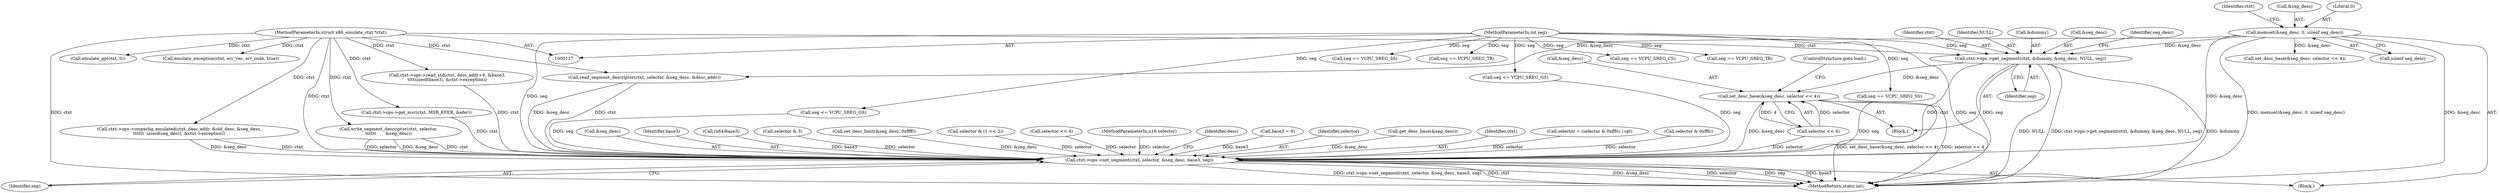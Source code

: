 digraph "0_linux_33ab91103b3415e12457e3104f0e4517ce12d0f3@pointer" {
"1000164" [label="(Call,ctxt->ops->get_segment(ctxt, &dummy, &seg_desc, NULL, seg))"];
"1000118" [label="(MethodParameterIn,struct x86_emulate_ctxt *ctxt)"];
"1000151" [label="(Call,memset(&seg_desc, 0, sizeof seg_desc))"];
"1000120" [label="(MethodParameterIn,int seg)"];
"1000172" [label="(Call,set_desc_base(&seg_desc, selector << 4))"];
"1000611" [label="(Call,ctxt->ops->set_segment(ctxt, selector, &seg_desc, base3, seg))"];
"1000120" [label="(MethodParameterIn,int seg)"];
"1000124" [label="(Block,)"];
"1000351" [label="(Call,seg == VCPU_SREG_SS)"];
"1000614" [label="(Call,&seg_desc)"];
"1000171" [label="(Identifier,seg)"];
"1000151" [label="(Call,memset(&seg_desc, 0, sizeof seg_desc))"];
"1000160" [label="(Identifier,ctxt)"];
"1000616" [label="(Identifier,base3)"];
"1000602" [label="(Call,(u64)base3)"];
"1000165" [label="(Identifier,ctxt)"];
"1000164" [label="(Call,ctxt->ops->get_segment(ctxt, &dummy, &seg_desc, NULL, seg))"];
"1000327" [label="(Call,seg <= VCPU_SREG_GS)"];
"1000224" [label="(Call,selector & 3)"];
"1000197" [label="(Call,set_desc_limit(&seg_desc, 0xffff))"];
"1000555" [label="(Call,write_segment_descriptor(ctxt, selector,\n\t\t\t\t\t\t       &seg_desc))"];
"1000152" [label="(Call,&seg_desc)"];
"1000229" [label="(Call,seg == VCPU_SREG_TR)"];
"1000232" [label="(Call,selector & (1 << 2))"];
"1000118" [label="(MethodParameterIn,struct x86_emulate_ctxt *ctxt)"];
"1000175" [label="(Call,selector << 4)"];
"1000607" [label="(Call,emulate_gp(ctxt, 0))"];
"1000243" [label="(Call,seg == VCPU_SREG_CS)"];
"1000633" [label="(MethodReturn,static int)"];
"1000178" [label="(ControlStructure,goto load;)"];
"1000576" [label="(Call,ctxt->ops->read_std(ctxt, desc_addr+8, &base3,\n\t\t\t\tsizeof(base3), &ctxt->exception))"];
"1000617" [label="(Identifier,seg)"];
"1000194" [label="(Call,selector << 4)"];
"1000119" [label="(MethodParameterIn,u16 selector)"];
"1000182" [label="(Call,seg <= VCPU_SREG_GS)"];
"1000170" [label="(Identifier,NULL)"];
"1000163" [label="(Block,)"];
"1000429" [label="(Call,ctxt->ops->get_msr(ctxt, MSR_EFER, &efer))"];
"1000191" [label="(Call,set_desc_base(&seg_desc, selector << 4))"];
"1000166" [label="(Call,&dummy)"];
"1000619" [label="(Identifier,desc)"];
"1000148" [label="(Call,base3 = 0)"];
"1000613" [label="(Identifier,selector)"];
"1000598" [label="(Call,get_desc_base(&seg_desc))"];
"1000155" [label="(Call,sizeof seg_desc)"];
"1000173" [label="(Call,&seg_desc)"];
"1000611" [label="(Call,ctxt->ops->set_segment(ctxt, selector, &seg_desc, base3, seg))"];
"1000628" [label="(Call,emulate_exception(ctxt, err_vec, err_code, true))"];
"1000299" [label="(Call,read_segment_descriptor(ctxt, selector, &seg_desc, &desc_addr))"];
"1000612" [label="(Identifier,ctxt)"];
"1000439" [label="(Call,selector = (selector & 0xfffc) | cpl)"];
"1000475" [label="(Call,ctxt->ops->cmpxchg_emulated(ctxt, desc_addr, &old_desc, &seg_desc,\n\t\t\t\t\t\t  sizeof(seg_desc), &ctxt->exception))"];
"1000246" [label="(Call,seg == VCPU_SREG_TR)"];
"1000314" [label="(Call,selector & 0xfffc)"];
"1000154" [label="(Literal,0)"];
"1000172" [label="(Call,set_desc_base(&seg_desc, selector << 4))"];
"1000251" [label="(Call,seg == VCPU_SREG_SS)"];
"1000168" [label="(Call,&seg_desc)"];
"1000174" [label="(Identifier,seg_desc)"];
"1000164" -> "1000163"  [label="AST: "];
"1000164" -> "1000171"  [label="CFG: "];
"1000165" -> "1000164"  [label="AST: "];
"1000166" -> "1000164"  [label="AST: "];
"1000168" -> "1000164"  [label="AST: "];
"1000170" -> "1000164"  [label="AST: "];
"1000171" -> "1000164"  [label="AST: "];
"1000174" -> "1000164"  [label="CFG: "];
"1000164" -> "1000633"  [label="DDG: ctxt->ops->get_segment(ctxt, &dummy, &seg_desc, NULL, seg)"];
"1000164" -> "1000633"  [label="DDG: &dummy"];
"1000164" -> "1000633"  [label="DDG: NULL"];
"1000118" -> "1000164"  [label="DDG: ctxt"];
"1000151" -> "1000164"  [label="DDG: &seg_desc"];
"1000120" -> "1000164"  [label="DDG: seg"];
"1000164" -> "1000172"  [label="DDG: &seg_desc"];
"1000164" -> "1000611"  [label="DDG: ctxt"];
"1000164" -> "1000611"  [label="DDG: seg"];
"1000118" -> "1000117"  [label="AST: "];
"1000118" -> "1000633"  [label="DDG: ctxt"];
"1000118" -> "1000299"  [label="DDG: ctxt"];
"1000118" -> "1000429"  [label="DDG: ctxt"];
"1000118" -> "1000475"  [label="DDG: ctxt"];
"1000118" -> "1000555"  [label="DDG: ctxt"];
"1000118" -> "1000576"  [label="DDG: ctxt"];
"1000118" -> "1000607"  [label="DDG: ctxt"];
"1000118" -> "1000611"  [label="DDG: ctxt"];
"1000118" -> "1000628"  [label="DDG: ctxt"];
"1000151" -> "1000124"  [label="AST: "];
"1000151" -> "1000155"  [label="CFG: "];
"1000152" -> "1000151"  [label="AST: "];
"1000154" -> "1000151"  [label="AST: "];
"1000155" -> "1000151"  [label="AST: "];
"1000160" -> "1000151"  [label="CFG: "];
"1000151" -> "1000633"  [label="DDG: memset(&seg_desc, 0, sizeof seg_desc)"];
"1000151" -> "1000633"  [label="DDG: &seg_desc"];
"1000151" -> "1000191"  [label="DDG: &seg_desc"];
"1000151" -> "1000299"  [label="DDG: &seg_desc"];
"1000151" -> "1000611"  [label="DDG: &seg_desc"];
"1000120" -> "1000117"  [label="AST: "];
"1000120" -> "1000633"  [label="DDG: seg"];
"1000120" -> "1000182"  [label="DDG: seg"];
"1000120" -> "1000229"  [label="DDG: seg"];
"1000120" -> "1000243"  [label="DDG: seg"];
"1000120" -> "1000246"  [label="DDG: seg"];
"1000120" -> "1000251"  [label="DDG: seg"];
"1000120" -> "1000327"  [label="DDG: seg"];
"1000120" -> "1000351"  [label="DDG: seg"];
"1000120" -> "1000611"  [label="DDG: seg"];
"1000172" -> "1000163"  [label="AST: "];
"1000172" -> "1000175"  [label="CFG: "];
"1000173" -> "1000172"  [label="AST: "];
"1000175" -> "1000172"  [label="AST: "];
"1000178" -> "1000172"  [label="CFG: "];
"1000172" -> "1000633"  [label="DDG: set_desc_base(&seg_desc, selector << 4)"];
"1000172" -> "1000633"  [label="DDG: selector << 4"];
"1000175" -> "1000172"  [label="DDG: selector"];
"1000175" -> "1000172"  [label="DDG: 4"];
"1000172" -> "1000611"  [label="DDG: &seg_desc"];
"1000611" -> "1000124"  [label="AST: "];
"1000611" -> "1000617"  [label="CFG: "];
"1000612" -> "1000611"  [label="AST: "];
"1000613" -> "1000611"  [label="AST: "];
"1000614" -> "1000611"  [label="AST: "];
"1000616" -> "1000611"  [label="AST: "];
"1000617" -> "1000611"  [label="AST: "];
"1000619" -> "1000611"  [label="CFG: "];
"1000611" -> "1000633"  [label="DDG: &seg_desc"];
"1000611" -> "1000633"  [label="DDG: selector"];
"1000611" -> "1000633"  [label="DDG: seg"];
"1000611" -> "1000633"  [label="DDG: base3"];
"1000611" -> "1000633"  [label="DDG: ctxt->ops->set_segment(ctxt, selector, &seg_desc, base3, seg)"];
"1000611" -> "1000633"  [label="DDG: ctxt"];
"1000576" -> "1000611"  [label="DDG: ctxt"];
"1000475" -> "1000611"  [label="DDG: ctxt"];
"1000475" -> "1000611"  [label="DDG: &seg_desc"];
"1000555" -> "1000611"  [label="DDG: ctxt"];
"1000555" -> "1000611"  [label="DDG: selector"];
"1000555" -> "1000611"  [label="DDG: &seg_desc"];
"1000299" -> "1000611"  [label="DDG: ctxt"];
"1000299" -> "1000611"  [label="DDG: &seg_desc"];
"1000429" -> "1000611"  [label="DDG: ctxt"];
"1000224" -> "1000611"  [label="DDG: selector"];
"1000314" -> "1000611"  [label="DDG: selector"];
"1000232" -> "1000611"  [label="DDG: selector"];
"1000194" -> "1000611"  [label="DDG: selector"];
"1000175" -> "1000611"  [label="DDG: selector"];
"1000439" -> "1000611"  [label="DDG: selector"];
"1000119" -> "1000611"  [label="DDG: selector"];
"1000598" -> "1000611"  [label="DDG: &seg_desc"];
"1000197" -> "1000611"  [label="DDG: &seg_desc"];
"1000148" -> "1000611"  [label="DDG: base3"];
"1000602" -> "1000611"  [label="DDG: base3"];
"1000251" -> "1000611"  [label="DDG: seg"];
"1000327" -> "1000611"  [label="DDG: seg"];
"1000182" -> "1000611"  [label="DDG: seg"];
}
